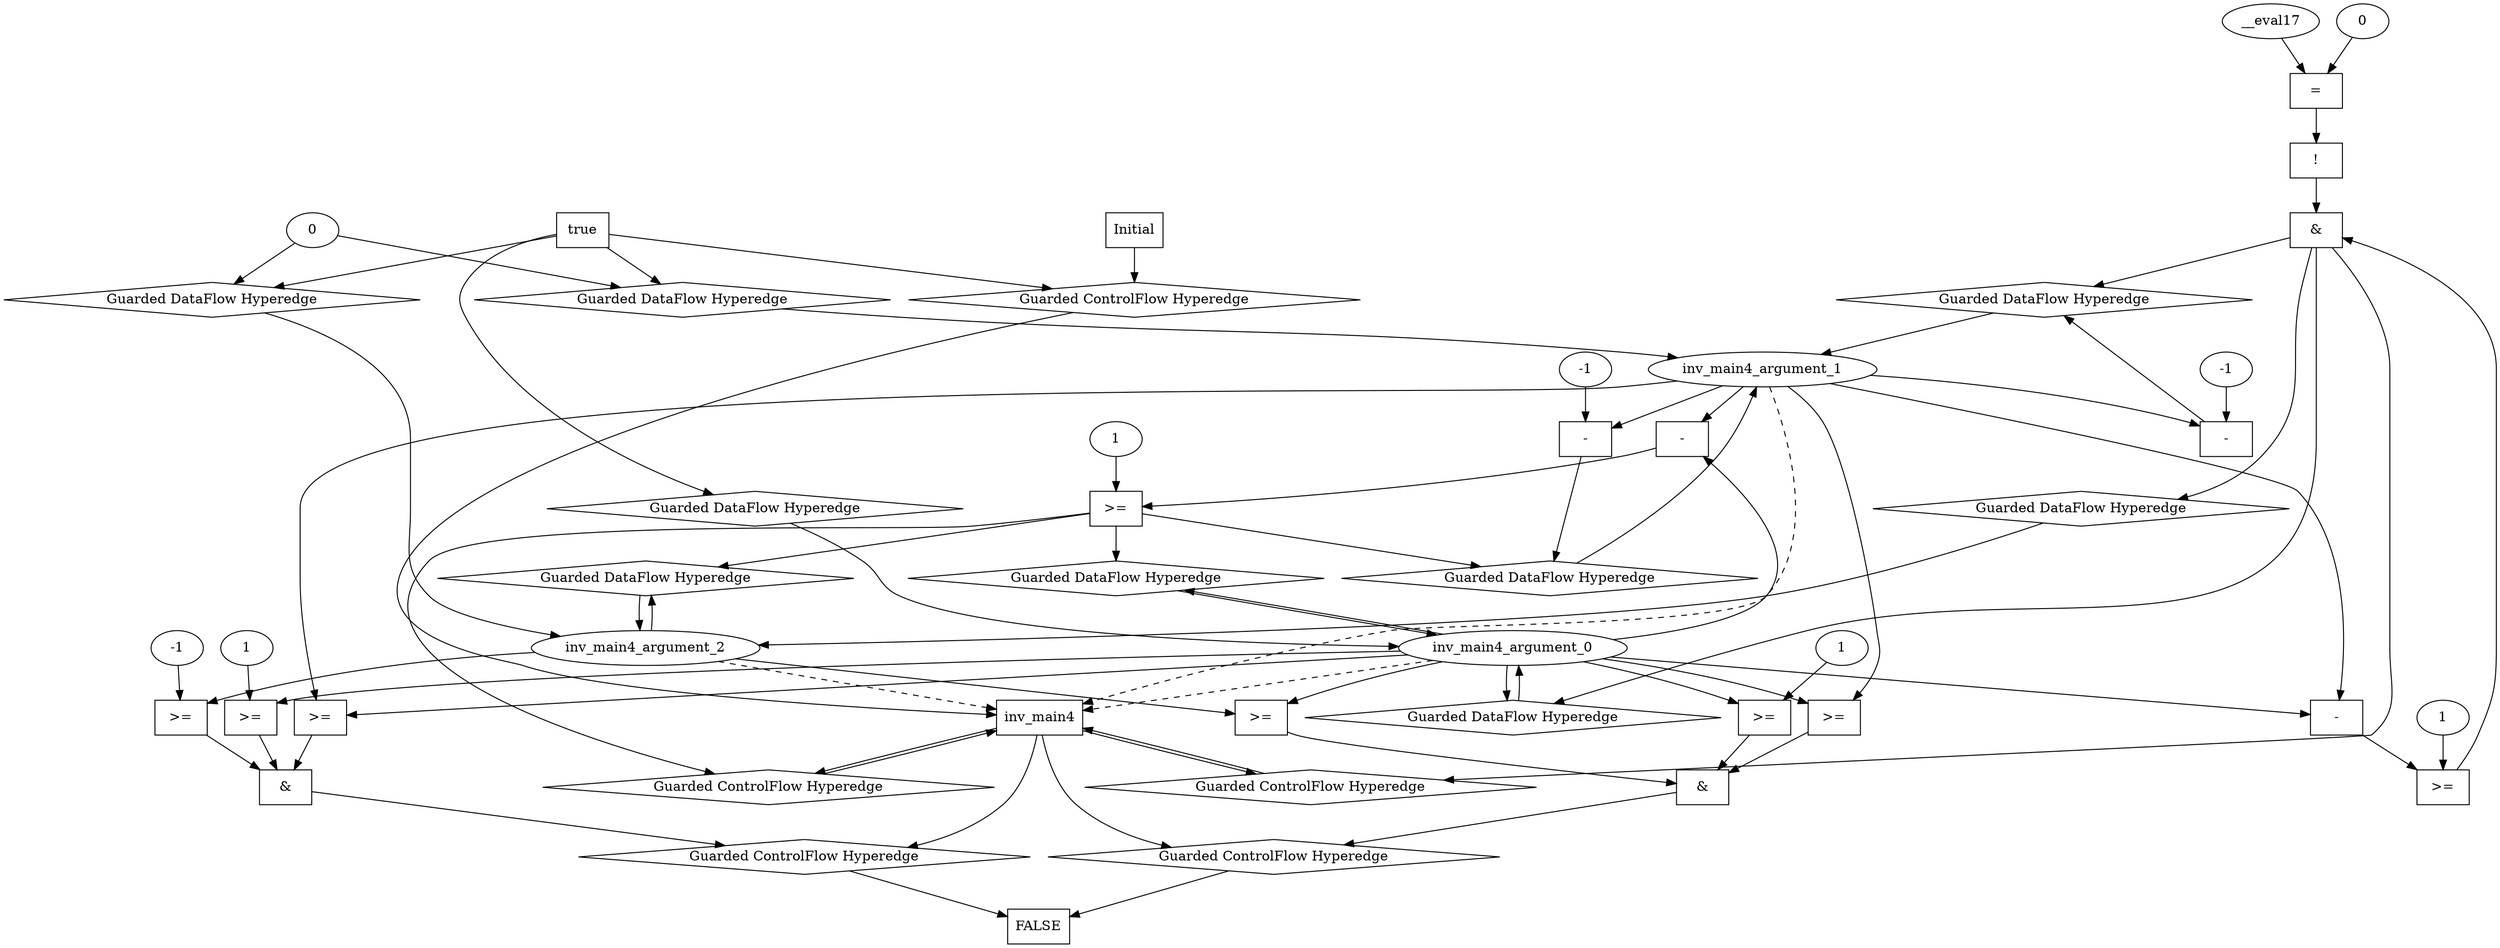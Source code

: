digraph dag {
inv_main4 [label="inv_main4" shape="rect"];
FALSE [label="FALSE" shape="rect"];
Initial [label="Initial" shape="rect"];
ControlFowHyperEdge_0 [label="Guarded ControlFlow Hyperedge" shape="diamond"];
Initial -> ControlFowHyperEdge_0[label=""]
ControlFowHyperEdge_0 -> inv_main4[label=""]
ControlFowHyperEdge_1 [label="Guarded ControlFlow Hyperedge" shape="diamond"];
inv_main4 -> ControlFowHyperEdge_1[label=""]
ControlFowHyperEdge_1 -> inv_main4[label=""]
ControlFowHyperEdge_2 [label="Guarded ControlFlow Hyperedge" shape="diamond"];
inv_main4 -> ControlFowHyperEdge_2[label=""]
ControlFowHyperEdge_2 -> inv_main4[label=""]
ControlFowHyperEdge_3 [label="Guarded ControlFlow Hyperedge" shape="diamond"];
inv_main4 -> ControlFowHyperEdge_3[label=""]
ControlFowHyperEdge_3 -> FALSE[label=""]
ControlFowHyperEdge_4 [label="Guarded ControlFlow Hyperedge" shape="diamond"];
inv_main4 -> ControlFowHyperEdge_4[label=""]
ControlFowHyperEdge_4 -> FALSE[label=""]
inv_main4_argument_0 [label="inv_main4_argument_0" shape="oval"];
inv_main4_argument_0 -> inv_main4[label="" style="dashed"]
inv_main4_argument_1 [label="inv_main4_argument_1" shape="oval"];
inv_main4_argument_1 -> inv_main4[label="" style="dashed"]
inv_main4_argument_2 [label="inv_main4_argument_2" shape="oval"];
inv_main4_argument_2 -> inv_main4[label="" style="dashed"]

true_0 [label="true" shape="rect"];
true_0->ControlFowHyperEdge_0 [label=""];
xxxinv_main4___Initial_0xxxdataFlow_0_node_0 [label="0"];

xxxinv_main4___Initial_0xxxdataFlow_0_node_0->DataFowHyperEdge_0_inv_main4_argument_1 [label=""];

xxxinv_main4___Initial_0xxxdataFlow_0_node_0->DataFowHyperEdge_0_inv_main4_argument_2 [label=""];
xxxinv_main4___inv_main4_1xxx_and [label="&" shape="rect"];
xxxinv_main4___inv_main4_1xxxguard_0_node_0 [label="!" shape="rect"];
xxxinv_main4___inv_main4_1xxxguard_0_node_1 [label="=" shape="rect"];
xxxinv_main4___inv_main4_1xxxguard_0_node_2 [label="__eval17"];
xxxinv_main4___inv_main4_1xxxguard_0_node_3 [label="0"];
xxxinv_main4___inv_main4_1xxxguard_0_node_1->xxxinv_main4___inv_main4_1xxxguard_0_node_0
xxxinv_main4___inv_main4_1xxxguard_0_node_2->xxxinv_main4___inv_main4_1xxxguard_0_node_1
xxxinv_main4___inv_main4_1xxxguard_0_node_3->xxxinv_main4___inv_main4_1xxxguard_0_node_1

xxxinv_main4___inv_main4_1xxxguard_0_node_0->xxxinv_main4___inv_main4_1xxx_and [label=""];
xxxinv_main4___inv_main4_1xxxguard1_node_0 [label=">=" shape="rect"];
xxxinv_main4___inv_main4_1xxxguard1_node_1 [label="-" shape="rect"];
xxxinv_main4___inv_main4_1xxxguard1_node_4 [label="1"];
xxxinv_main4___inv_main4_1xxxguard1_node_1->xxxinv_main4___inv_main4_1xxxguard1_node_0
xxxinv_main4___inv_main4_1xxxguard1_node_4->xxxinv_main4___inv_main4_1xxxguard1_node_0
inv_main4_argument_0->xxxinv_main4___inv_main4_1xxxguard1_node_1
inv_main4_argument_1->xxxinv_main4___inv_main4_1xxxguard1_node_1

xxxinv_main4___inv_main4_1xxxguard1_node_0->xxxinv_main4___inv_main4_1xxx_and [label=""];
xxxinv_main4___inv_main4_1xxx_and->ControlFowHyperEdge_1 [label=""];
xxxinv_main4___inv_main4_1xxxdataFlow_0_node_0 [label="-" shape="rect"];
xxxinv_main4___inv_main4_1xxxdataFlow_0_node_2 [label="-1"];
inv_main4_argument_1->xxxinv_main4___inv_main4_1xxxdataFlow_0_node_0
xxxinv_main4___inv_main4_1xxxdataFlow_0_node_2->xxxinv_main4___inv_main4_1xxxdataFlow_0_node_0

xxxinv_main4___inv_main4_1xxxdataFlow_0_node_0->DataFowHyperEdge_1_inv_main4_argument_1 [label=""];
xxxinv_main4___inv_main4_2xxxguard_0_node_0 [label=">=" shape="rect"];
xxxinv_main4___inv_main4_2xxxguard_0_node_1 [label="-" shape="rect"];
xxxinv_main4___inv_main4_2xxxguard_0_node_4 [label="1"];
xxxinv_main4___inv_main4_2xxxguard_0_node_1->xxxinv_main4___inv_main4_2xxxguard_0_node_0
xxxinv_main4___inv_main4_2xxxguard_0_node_4->xxxinv_main4___inv_main4_2xxxguard_0_node_0
inv_main4_argument_0->xxxinv_main4___inv_main4_2xxxguard_0_node_1
inv_main4_argument_1->xxxinv_main4___inv_main4_2xxxguard_0_node_1

xxxinv_main4___inv_main4_2xxxguard_0_node_0->ControlFowHyperEdge_2 [label=""];
xxxinv_main4___inv_main4_2xxxdataFlow_0_node_0 [label="-" shape="rect"];
xxxinv_main4___inv_main4_2xxxdataFlow_0_node_2 [label="-1"];
inv_main4_argument_1->xxxinv_main4___inv_main4_2xxxdataFlow_0_node_0
xxxinv_main4___inv_main4_2xxxdataFlow_0_node_2->xxxinv_main4___inv_main4_2xxxdataFlow_0_node_0

xxxinv_main4___inv_main4_2xxxdataFlow_0_node_0->DataFowHyperEdge_2_inv_main4_argument_1 [label=""];
xxxFALSE___inv_main4_3xxx_and [label="&" shape="rect"];
xxxFALSE___inv_main4_3xxxguard_0_node_0 [label=">=" shape="rect"];
inv_main4_argument_1->xxxFALSE___inv_main4_3xxxguard_0_node_0
inv_main4_argument_0->xxxFALSE___inv_main4_3xxxguard_0_node_0

xxxFALSE___inv_main4_3xxxguard_0_node_0->xxxFALSE___inv_main4_3xxx_and [label=""];
xxxFALSE___inv_main4_3xxxguard1_node_0 [label=">=" shape="rect"];
inv_main4_argument_2->xxxFALSE___inv_main4_3xxxguard1_node_0
inv_main4_argument_0->xxxFALSE___inv_main4_3xxxguard1_node_0

xxxFALSE___inv_main4_3xxxguard1_node_0->xxxFALSE___inv_main4_3xxx_and [label=""];
xxxFALSE___inv_main4_3xxxguard2_node_0 [label=">=" shape="rect"];
xxxFALSE___inv_main4_3xxxguard2_node_2 [label="1"];
inv_main4_argument_0->xxxFALSE___inv_main4_3xxxguard2_node_0
xxxFALSE___inv_main4_3xxxguard2_node_2->xxxFALSE___inv_main4_3xxxguard2_node_0

xxxFALSE___inv_main4_3xxxguard2_node_0->xxxFALSE___inv_main4_3xxx_and [label=""];
xxxFALSE___inv_main4_3xxx_and->ControlFowHyperEdge_3 [label=""];
xxxFALSE___inv_main4_4xxx_and [label="&" shape="rect"];
xxxFALSE___inv_main4_4xxxguard_0_node_0 [label=">=" shape="rect"];
inv_main4_argument_1->xxxFALSE___inv_main4_4xxxguard_0_node_0
inv_main4_argument_0->xxxFALSE___inv_main4_4xxxguard_0_node_0

xxxFALSE___inv_main4_4xxxguard_0_node_0->xxxFALSE___inv_main4_4xxx_and [label=""];
xxxFALSE___inv_main4_4xxxguard1_node_0 [label=">=" shape="rect"];
xxxFALSE___inv_main4_4xxxguard1_node_2 [label="1"];
inv_main4_argument_0->xxxFALSE___inv_main4_4xxxguard1_node_0
xxxFALSE___inv_main4_4xxxguard1_node_2->xxxFALSE___inv_main4_4xxxguard1_node_0

xxxFALSE___inv_main4_4xxxguard1_node_0->xxxFALSE___inv_main4_4xxx_and [label=""];
xxxFALSE___inv_main4_4xxxguard2_node_0 [label=">=" shape="rect"];
xxxFALSE___inv_main4_4xxxguard2_node_1 [label="-1"];
xxxFALSE___inv_main4_4xxxguard2_node_1->xxxFALSE___inv_main4_4xxxguard2_node_0
inv_main4_argument_2->xxxFALSE___inv_main4_4xxxguard2_node_0

xxxFALSE___inv_main4_4xxxguard2_node_0->xxxFALSE___inv_main4_4xxx_and [label=""];
xxxFALSE___inv_main4_4xxx_and->ControlFowHyperEdge_4 [label=""];
DataFowHyperEdge_0_inv_main4_argument_0 [label="Guarded DataFlow Hyperedge" shape="diamond"];
DataFowHyperEdge_0_inv_main4_argument_0 -> inv_main4_argument_0[label=""]
true_0->DataFowHyperEdge_0_inv_main4_argument_0 [label=""];
DataFowHyperEdge_0_inv_main4_argument_1 [label="Guarded DataFlow Hyperedge" shape="diamond"];
DataFowHyperEdge_0_inv_main4_argument_1 -> inv_main4_argument_1[label=""]
true_0->DataFowHyperEdge_0_inv_main4_argument_1 [label=""];
DataFowHyperEdge_0_inv_main4_argument_2 [label="Guarded DataFlow Hyperedge" shape="diamond"];
DataFowHyperEdge_0_inv_main4_argument_2 -> inv_main4_argument_2[label=""]
true_0->DataFowHyperEdge_0_inv_main4_argument_2 [label=""];
DataFowHyperEdge_1_inv_main4_argument_0 [label="Guarded DataFlow Hyperedge" shape="diamond"];
DataFowHyperEdge_1_inv_main4_argument_0 -> inv_main4_argument_0[label=""]
xxxinv_main4___inv_main4_1xxx_and -> DataFowHyperEdge_1_inv_main4_argument_0[label=""]
DataFowHyperEdge_1_inv_main4_argument_1 [label="Guarded DataFlow Hyperedge" shape="diamond"];
DataFowHyperEdge_1_inv_main4_argument_1 -> inv_main4_argument_1[label=""]
xxxinv_main4___inv_main4_1xxx_and -> DataFowHyperEdge_1_inv_main4_argument_1[label=""]
DataFowHyperEdge_1_inv_main4_argument_2 [label="Guarded DataFlow Hyperedge" shape="diamond"];
DataFowHyperEdge_1_inv_main4_argument_2 -> inv_main4_argument_2[label=""]
xxxinv_main4___inv_main4_1xxx_and -> DataFowHyperEdge_1_inv_main4_argument_2[label=""]
DataFowHyperEdge_2_inv_main4_argument_0 [label="Guarded DataFlow Hyperedge" shape="diamond"];
DataFowHyperEdge_2_inv_main4_argument_0 -> inv_main4_argument_0[label=""]
xxxinv_main4___inv_main4_2xxxguard_0_node_0 -> DataFowHyperEdge_2_inv_main4_argument_0[label=""]
DataFowHyperEdge_2_inv_main4_argument_1 [label="Guarded DataFlow Hyperedge" shape="diamond"];
DataFowHyperEdge_2_inv_main4_argument_1 -> inv_main4_argument_1[label=""]
xxxinv_main4___inv_main4_2xxxguard_0_node_0 -> DataFowHyperEdge_2_inv_main4_argument_1[label=""]
DataFowHyperEdge_2_inv_main4_argument_2 [label="Guarded DataFlow Hyperedge" shape="diamond"];
DataFowHyperEdge_2_inv_main4_argument_2 -> inv_main4_argument_2[label=""]
xxxinv_main4___inv_main4_2xxxguard_0_node_0 -> DataFowHyperEdge_2_inv_main4_argument_2[label=""]
inv_main4_argument_0 -> DataFowHyperEdge_1_inv_main4_argument_0[label=""]
inv_main4_argument_0 -> DataFowHyperEdge_2_inv_main4_argument_0[label=""]
inv_main4_argument_2 -> DataFowHyperEdge_2_inv_main4_argument_2[label=""]
}
